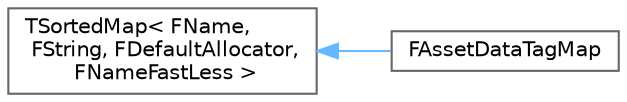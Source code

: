 digraph "Graphical Class Hierarchy"
{
 // INTERACTIVE_SVG=YES
 // LATEX_PDF_SIZE
  bgcolor="transparent";
  edge [fontname=Helvetica,fontsize=10,labelfontname=Helvetica,labelfontsize=10];
  node [fontname=Helvetica,fontsize=10,shape=box,height=0.2,width=0.4];
  rankdir="LR";
  Node0 [id="Node000000",label="TSortedMap\< FName,\l FString, FDefaultAllocator,\l FNameFastLess \>",height=0.2,width=0.4,color="grey40", fillcolor="white", style="filled",URL="$d6/d24/classTSortedMap.html",tooltip=" "];
  Node0 -> Node1 [id="edge8412_Node000000_Node000001",dir="back",color="steelblue1",style="solid",tooltip=" "];
  Node1 [id="Node000001",label="FAssetDataTagMap",height=0.2,width=0.4,color="grey40", fillcolor="white", style="filled",URL="$d6/de3/classFAssetDataTagMap.html",tooltip="\"Loose\" FName -> FString that is optionally ref-counted and owned by a FAssetDataTagMapSharedView"];
}
